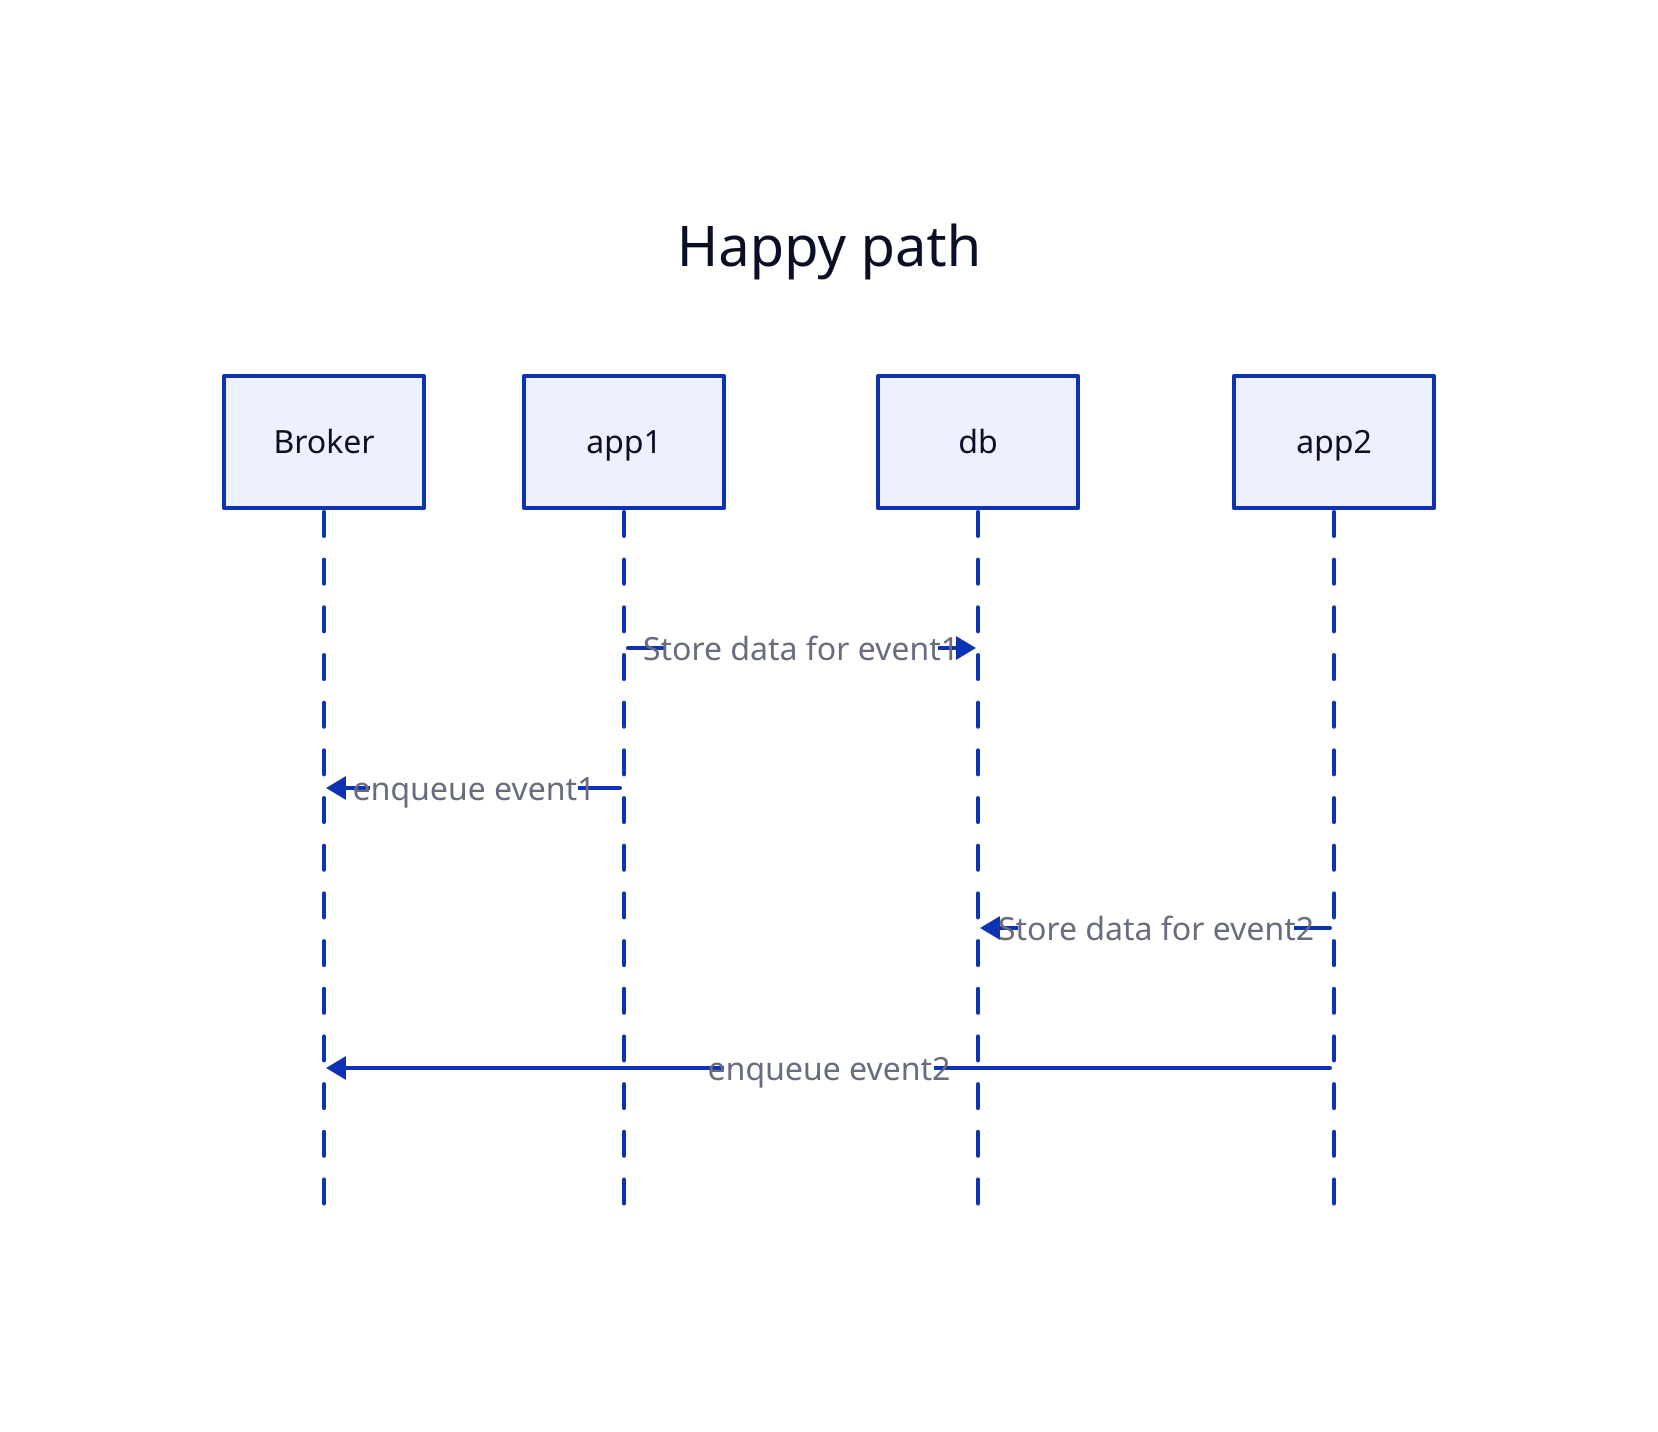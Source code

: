 Happy path: {
  shape: sequence_diagram
  broker: Broker

  app1 -> db: Store data for event1
  app1 -> broker: enqueue event1

  app2 -> db: Store data for event2
  app2 -> broker: enqueue event2
}
